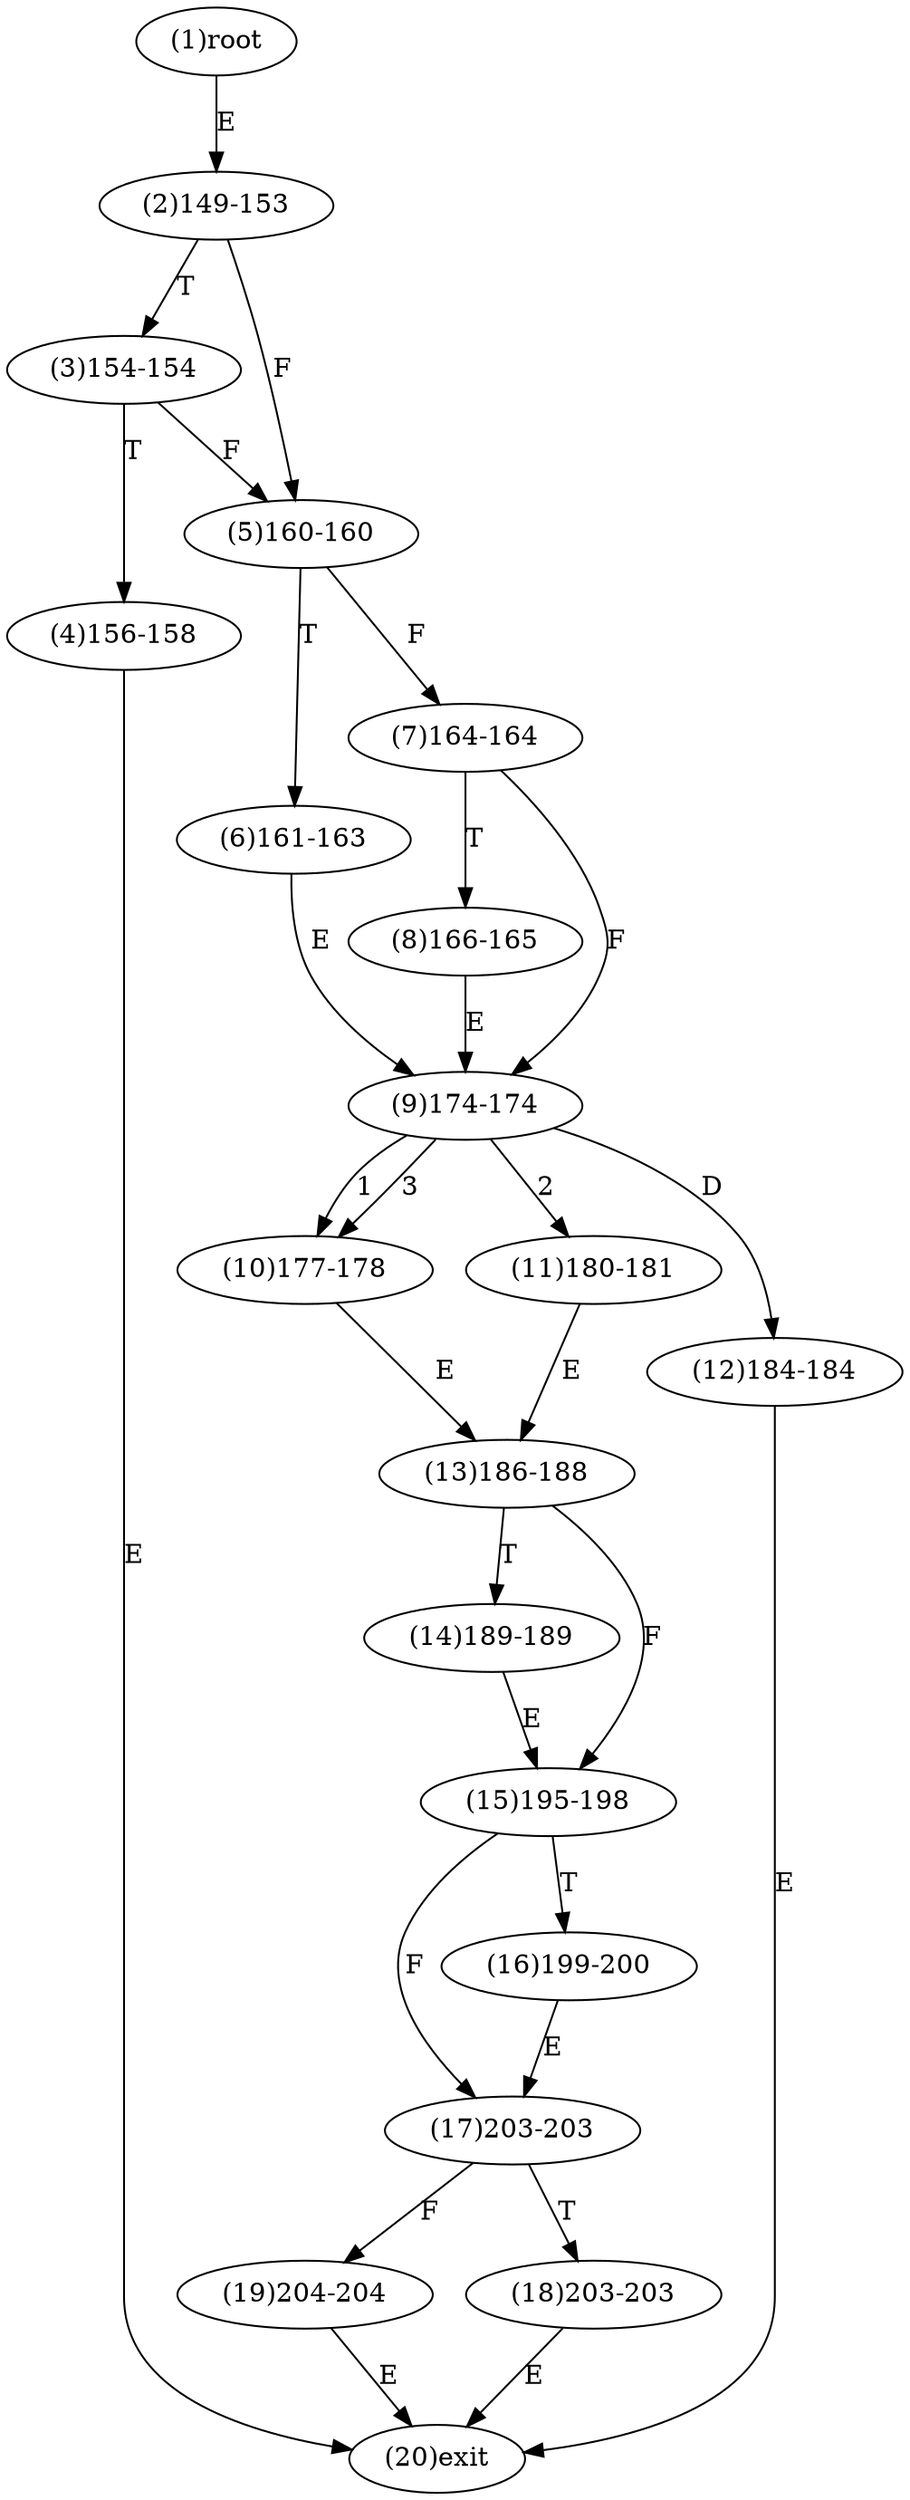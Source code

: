 digraph "" { 
1[ label="(1)root"];
2[ label="(2)149-153"];
3[ label="(3)154-154"];
4[ label="(4)156-158"];
5[ label="(5)160-160"];
6[ label="(6)161-163"];
7[ label="(7)164-164"];
8[ label="(8)166-165"];
9[ label="(9)174-174"];
10[ label="(10)177-178"];
11[ label="(11)180-181"];
12[ label="(12)184-184"];
13[ label="(13)186-188"];
14[ label="(14)189-189"];
15[ label="(15)195-198"];
17[ label="(17)203-203"];
16[ label="(16)199-200"];
19[ label="(19)204-204"];
18[ label="(18)203-203"];
20[ label="(20)exit"];
1->2[ label="E"];
2->5[ label="F"];
2->3[ label="T"];
3->5[ label="F"];
3->4[ label="T"];
4->20[ label="E"];
5->7[ label="F"];
5->6[ label="T"];
6->9[ label="E"];
7->9[ label="F"];
7->8[ label="T"];
8->9[ label="E"];
9->10[ label="1"];
9->11[ label="2"];
9->10[ label="3"];
9->12[ label="D"];
10->13[ label="E"];
11->13[ label="E"];
12->20[ label="E"];
13->15[ label="F"];
13->14[ label="T"];
14->15[ label="E"];
15->17[ label="F"];
15->16[ label="T"];
16->17[ label="E"];
17->19[ label="F"];
17->18[ label="T"];
18->20[ label="E"];
19->20[ label="E"];
}